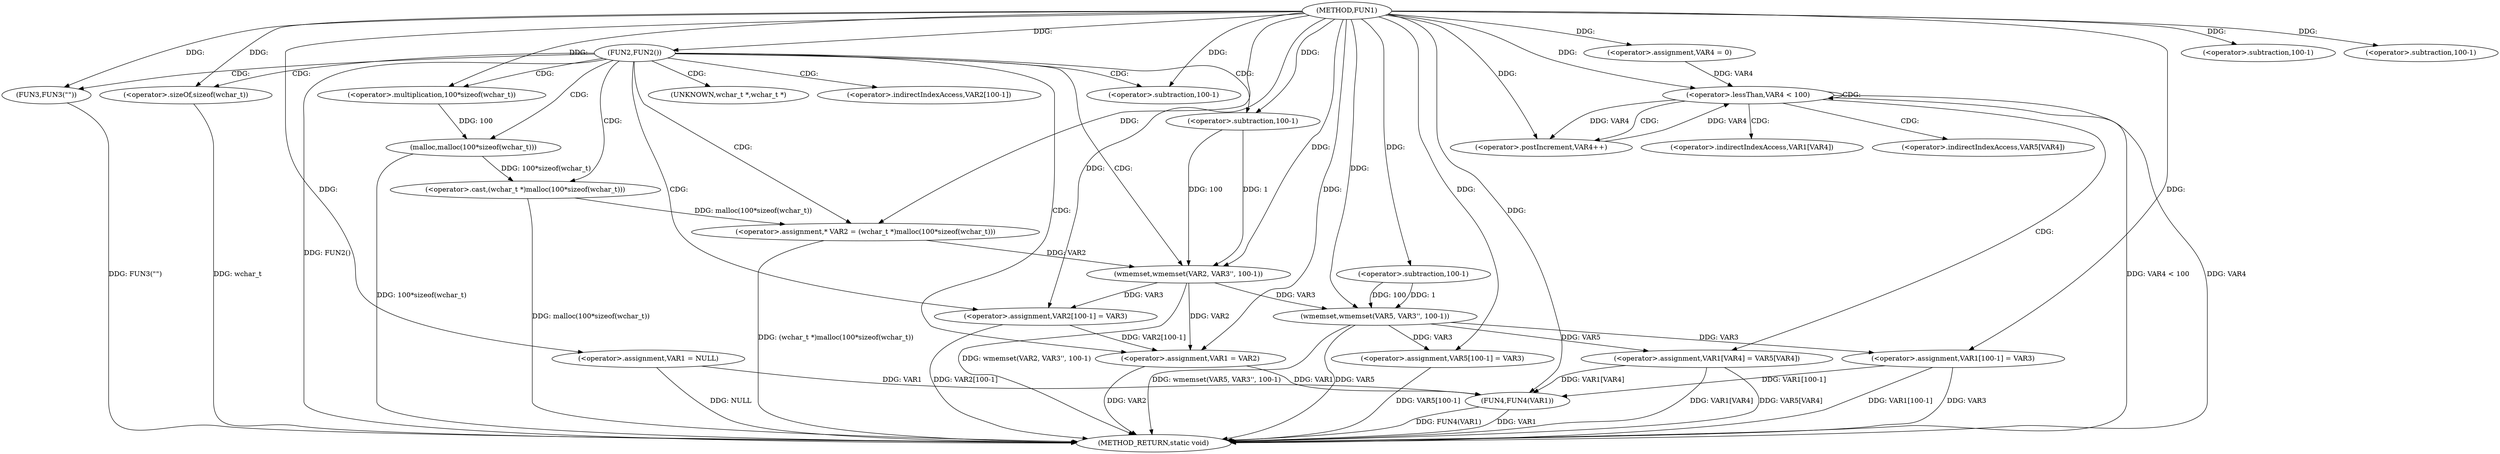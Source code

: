 digraph FUN1 {  
"1000100" [label = "(METHOD,FUN1)" ]
"1000182" [label = "(METHOD_RETURN,static void)" ]
"1000103" [label = "(<operator>.assignment,VAR1 = NULL)" ]
"1000107" [label = "(FUN2,FUN2())" ]
"1000109" [label = "(FUN3,FUN3(\"\"))" ]
"1000115" [label = "(<operator>.assignment,* VAR2 = (wchar_t *)malloc(100*sizeof(wchar_t)))" ]
"1000117" [label = "(<operator>.cast,(wchar_t *)malloc(100*sizeof(wchar_t)))" ]
"1000119" [label = "(malloc,malloc(100*sizeof(wchar_t)))" ]
"1000120" [label = "(<operator>.multiplication,100*sizeof(wchar_t))" ]
"1000122" [label = "(<operator>.sizeOf,sizeof(wchar_t))" ]
"1000124" [label = "(wmemset,wmemset(VAR2, VAR3'', 100-1))" ]
"1000127" [label = "(<operator>.subtraction,100-1)" ]
"1000130" [label = "(<operator>.assignment,VAR2[100-1] = VAR3)" ]
"1000133" [label = "(<operator>.subtraction,100-1)" ]
"1000137" [label = "(<operator>.assignment,VAR1 = VAR2)" ]
"1000143" [label = "(wmemset,wmemset(VAR5, VAR3'', 100-1))" ]
"1000146" [label = "(<operator>.subtraction,100-1)" ]
"1000149" [label = "(<operator>.assignment,VAR5[100-1] = VAR3)" ]
"1000152" [label = "(<operator>.subtraction,100-1)" ]
"1000157" [label = "(<operator>.assignment,VAR4 = 0)" ]
"1000160" [label = "(<operator>.lessThan,VAR4 < 100)" ]
"1000163" [label = "(<operator>.postIncrement,VAR4++)" ]
"1000166" [label = "(<operator>.assignment,VAR1[VAR4] = VAR5[VAR4])" ]
"1000173" [label = "(<operator>.assignment,VAR1[100-1] = VAR3)" ]
"1000176" [label = "(<operator>.subtraction,100-1)" ]
"1000180" [label = "(FUN4,FUN4(VAR1))" ]
"1000118" [label = "(UNKNOWN,wchar_t *,wchar_t *)" ]
"1000131" [label = "(<operator>.indirectIndexAccess,VAR2[100-1])" ]
"1000167" [label = "(<operator>.indirectIndexAccess,VAR1[VAR4])" ]
"1000170" [label = "(<operator>.indirectIndexAccess,VAR5[VAR4])" ]
  "1000115" -> "1000182"  [ label = "DDG: (wchar_t *)malloc(100*sizeof(wchar_t))"] 
  "1000107" -> "1000182"  [ label = "DDG: FUN2()"] 
  "1000173" -> "1000182"  [ label = "DDG: VAR3"] 
  "1000103" -> "1000182"  [ label = "DDG: NULL"] 
  "1000160" -> "1000182"  [ label = "DDG: VAR4 < 100"] 
  "1000180" -> "1000182"  [ label = "DDG: VAR1"] 
  "1000117" -> "1000182"  [ label = "DDG: malloc(100*sizeof(wchar_t))"] 
  "1000160" -> "1000182"  [ label = "DDG: VAR4"] 
  "1000122" -> "1000182"  [ label = "DDG: wchar_t"] 
  "1000137" -> "1000182"  [ label = "DDG: VAR2"] 
  "1000143" -> "1000182"  [ label = "DDG: VAR5"] 
  "1000166" -> "1000182"  [ label = "DDG: VAR1[VAR4]"] 
  "1000180" -> "1000182"  [ label = "DDG: FUN4(VAR1)"] 
  "1000119" -> "1000182"  [ label = "DDG: 100*sizeof(wchar_t)"] 
  "1000143" -> "1000182"  [ label = "DDG: wmemset(VAR5, VAR3'', 100-1)"] 
  "1000166" -> "1000182"  [ label = "DDG: VAR5[VAR4]"] 
  "1000149" -> "1000182"  [ label = "DDG: VAR5[100-1]"] 
  "1000173" -> "1000182"  [ label = "DDG: VAR1[100-1]"] 
  "1000109" -> "1000182"  [ label = "DDG: FUN3(\"\")"] 
  "1000130" -> "1000182"  [ label = "DDG: VAR2[100-1]"] 
  "1000124" -> "1000182"  [ label = "DDG: wmemset(VAR2, VAR3'', 100-1)"] 
  "1000100" -> "1000103"  [ label = "DDG: "] 
  "1000100" -> "1000107"  [ label = "DDG: "] 
  "1000100" -> "1000109"  [ label = "DDG: "] 
  "1000117" -> "1000115"  [ label = "DDG: malloc(100*sizeof(wchar_t))"] 
  "1000100" -> "1000115"  [ label = "DDG: "] 
  "1000119" -> "1000117"  [ label = "DDG: 100*sizeof(wchar_t)"] 
  "1000120" -> "1000119"  [ label = "DDG: 100"] 
  "1000100" -> "1000120"  [ label = "DDG: "] 
  "1000100" -> "1000122"  [ label = "DDG: "] 
  "1000115" -> "1000124"  [ label = "DDG: VAR2"] 
  "1000100" -> "1000124"  [ label = "DDG: "] 
  "1000127" -> "1000124"  [ label = "DDG: 100"] 
  "1000127" -> "1000124"  [ label = "DDG: 1"] 
  "1000100" -> "1000127"  [ label = "DDG: "] 
  "1000124" -> "1000130"  [ label = "DDG: VAR3"] 
  "1000100" -> "1000130"  [ label = "DDG: "] 
  "1000100" -> "1000133"  [ label = "DDG: "] 
  "1000124" -> "1000137"  [ label = "DDG: VAR2"] 
  "1000130" -> "1000137"  [ label = "DDG: VAR2[100-1]"] 
  "1000100" -> "1000137"  [ label = "DDG: "] 
  "1000100" -> "1000143"  [ label = "DDG: "] 
  "1000124" -> "1000143"  [ label = "DDG: VAR3"] 
  "1000146" -> "1000143"  [ label = "DDG: 100"] 
  "1000146" -> "1000143"  [ label = "DDG: 1"] 
  "1000100" -> "1000146"  [ label = "DDG: "] 
  "1000143" -> "1000149"  [ label = "DDG: VAR3"] 
  "1000100" -> "1000149"  [ label = "DDG: "] 
  "1000100" -> "1000152"  [ label = "DDG: "] 
  "1000100" -> "1000157"  [ label = "DDG: "] 
  "1000163" -> "1000160"  [ label = "DDG: VAR4"] 
  "1000157" -> "1000160"  [ label = "DDG: VAR4"] 
  "1000100" -> "1000160"  [ label = "DDG: "] 
  "1000160" -> "1000163"  [ label = "DDG: VAR4"] 
  "1000100" -> "1000163"  [ label = "DDG: "] 
  "1000143" -> "1000166"  [ label = "DDG: VAR5"] 
  "1000100" -> "1000173"  [ label = "DDG: "] 
  "1000143" -> "1000173"  [ label = "DDG: VAR3"] 
  "1000100" -> "1000176"  [ label = "DDG: "] 
  "1000103" -> "1000180"  [ label = "DDG: VAR1"] 
  "1000166" -> "1000180"  [ label = "DDG: VAR1[VAR4]"] 
  "1000137" -> "1000180"  [ label = "DDG: VAR1"] 
  "1000173" -> "1000180"  [ label = "DDG: VAR1[100-1]"] 
  "1000100" -> "1000180"  [ label = "DDG: "] 
  "1000107" -> "1000131"  [ label = "CDG: "] 
  "1000107" -> "1000120"  [ label = "CDG: "] 
  "1000107" -> "1000117"  [ label = "CDG: "] 
  "1000107" -> "1000127"  [ label = "CDG: "] 
  "1000107" -> "1000109"  [ label = "CDG: "] 
  "1000107" -> "1000137"  [ label = "CDG: "] 
  "1000107" -> "1000124"  [ label = "CDG: "] 
  "1000107" -> "1000119"  [ label = "CDG: "] 
  "1000107" -> "1000130"  [ label = "CDG: "] 
  "1000107" -> "1000115"  [ label = "CDG: "] 
  "1000107" -> "1000133"  [ label = "CDG: "] 
  "1000107" -> "1000118"  [ label = "CDG: "] 
  "1000107" -> "1000122"  [ label = "CDG: "] 
  "1000160" -> "1000163"  [ label = "CDG: "] 
  "1000160" -> "1000167"  [ label = "CDG: "] 
  "1000160" -> "1000160"  [ label = "CDG: "] 
  "1000160" -> "1000170"  [ label = "CDG: "] 
  "1000160" -> "1000166"  [ label = "CDG: "] 
}
